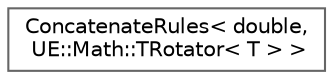 digraph "Graphical Class Hierarchy"
{
 // INTERACTIVE_SVG=YES
 // LATEX_PDF_SIZE
  bgcolor="transparent";
  edge [fontname=Helvetica,fontsize=10,labelfontname=Helvetica,labelfontsize=10];
  node [fontname=Helvetica,fontsize=10,shape=box,height=0.2,width=0.4];
  rankdir="LR";
  Node0 [id="Node000000",label="ConcatenateRules\< double,\l UE::Math::TRotator\< T \> \>",height=0.2,width=0.4,color="grey40", fillcolor="white", style="filled",URL="$d6/d8d/structConcatenateRules_3_01double_00_01UE_1_1Math_1_1TRotator_3_01T_01_4_01_4.html",tooltip=" "];
}
